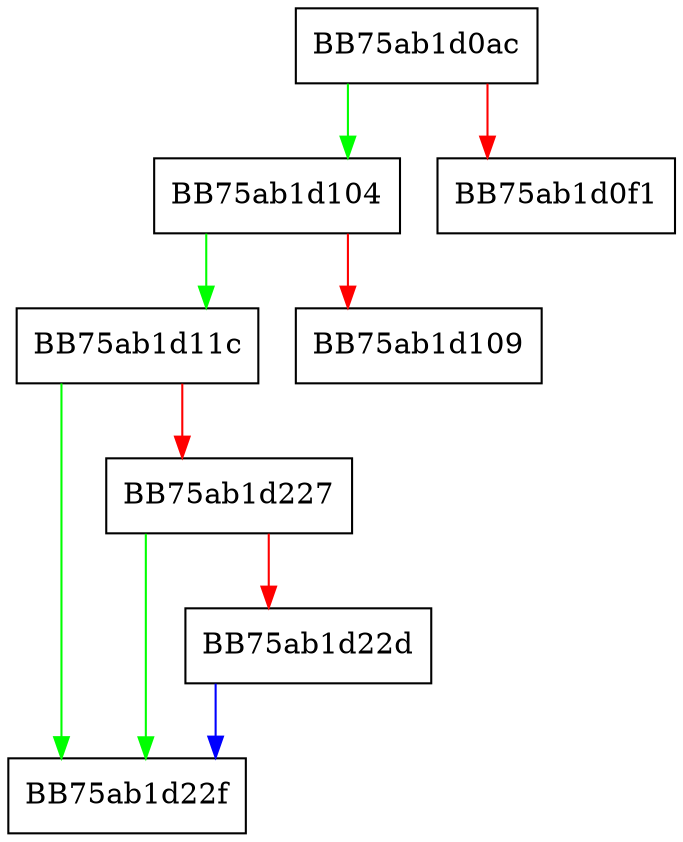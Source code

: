 digraph KeyDistance {
  node [shape="box"];
  graph [splines=ortho];
  BB75ab1d0ac -> BB75ab1d104 [color="green"];
  BB75ab1d0ac -> BB75ab1d0f1 [color="red"];
  BB75ab1d104 -> BB75ab1d11c [color="green"];
  BB75ab1d104 -> BB75ab1d109 [color="red"];
  BB75ab1d11c -> BB75ab1d22f [color="green"];
  BB75ab1d11c -> BB75ab1d227 [color="red"];
  BB75ab1d227 -> BB75ab1d22f [color="green"];
  BB75ab1d227 -> BB75ab1d22d [color="red"];
  BB75ab1d22d -> BB75ab1d22f [color="blue"];
}